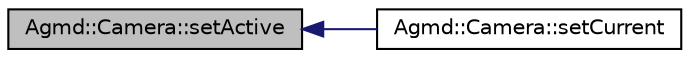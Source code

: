 digraph "Agmd::Camera::setActive"
{
  edge [fontname="Helvetica",fontsize="10",labelfontname="Helvetica",labelfontsize="10"];
  node [fontname="Helvetica",fontsize="10",shape=record];
  rankdir="LR";
  Node1 [label="Agmd::Camera::setActive",height=0.2,width=0.4,color="black", fillcolor="grey75", style="filled" fontcolor="black"];
  Node1 -> Node2 [dir="back",color="midnightblue",fontsize="10",style="solid",fontname="Helvetica"];
  Node2 [label="Agmd::Camera::setCurrent",height=0.2,width=0.4,color="black", fillcolor="white", style="filled",URL="$class_agmd_1_1_camera.html#ad50fb3a8ed9a15b74418d27fe7c284c3"];
}
